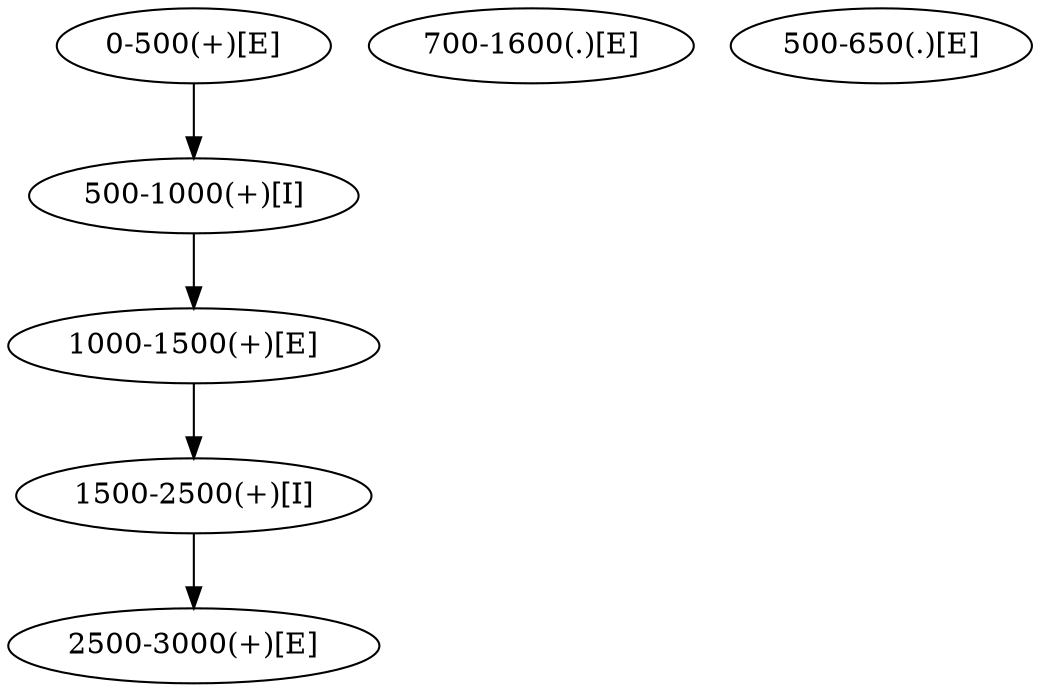 strict digraph G {
"0-500(+)[E]" [scores="A=0.8,B=0.3"];
"500-1000(+)[I]" [scores="A=1.5"];
"700-1600(.)[E]" [scores="A=0.315,C=1.497,D=1.8,E=0.435,F=1.575"];
"1500-2500(+)[I]" [scores="A=1.5"];
"2500-3000(+)[E]" [scores="A=0.5"];
"500-650(.)[E]" [scores="A=0.1,B=0.1"];
"1000-1500(+)[E]" [scores="A=0.605,E=0.145"];
"0-500(+)[E]" -> "500-1000(+)[I]";
"500-1000(+)[I]" -> "1000-1500(+)[E]";
"1500-2500(+)[I]" -> "2500-3000(+)[E]";
"1000-1500(+)[E]" -> "1500-2500(+)[I]";
}
